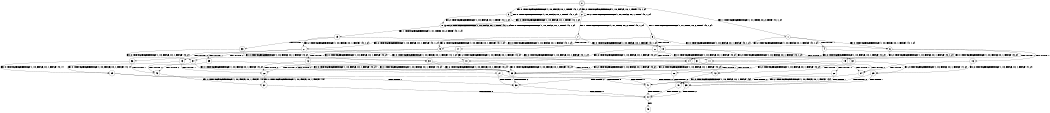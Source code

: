 digraph BCG {
size = "7, 10.5";
center = TRUE;
node [shape = circle];
0 [peripheries = 2];
0 -> 1 [label = "EX !1 !ATOMIC_EXCH_BRANCH (1, +1, TRUE, +0, 2, TRUE) !{0, 1, 2}"];
0 -> 2 [label = "EX !2 !ATOMIC_EXCH_BRANCH (1, +0, FALSE, +0, 1, TRUE) !{0, 1, 2}"];
0 -> 3 [label = "EX !0 !ATOMIC_EXCH_BRANCH (1, +0, FALSE, +0, 1, TRUE) !{0, 1, 2}"];
1 -> 4 [label = "TERMINATE !1"];
1 -> 5 [label = "EX !2 !ATOMIC_EXCH_BRANCH (1, +0, FALSE, +0, 1, FALSE) !{0, 1, 2}"];
1 -> 6 [label = "EX !0 !ATOMIC_EXCH_BRANCH (1, +0, FALSE, +0, 1, FALSE) !{0, 1, 2}"];
2 -> 7 [label = "EX !1 !ATOMIC_EXCH_BRANCH (1, +1, TRUE, +0, 2, TRUE) !{0, 1, 2}"];
2 -> 8 [label = "EX !0 !ATOMIC_EXCH_BRANCH (1, +0, FALSE, +0, 1, TRUE) !{0, 1, 2}"];
2 -> 2 [label = "EX !2 !ATOMIC_EXCH_BRANCH (1, +0, FALSE, +0, 1, TRUE) !{0, 1, 2}"];
3 -> 9 [label = "EX !1 !ATOMIC_EXCH_BRANCH (1, +1, TRUE, +0, 2, TRUE) !{0, 1, 2}"];
3 -> 8 [label = "EX !2 !ATOMIC_EXCH_BRANCH (1, +0, FALSE, +0, 1, TRUE) !{0, 1, 2}"];
3 -> 3 [label = "EX !0 !ATOMIC_EXCH_BRANCH (1, +0, FALSE, +0, 1, TRUE) !{0, 1, 2}"];
4 -> 10 [label = "EX !2 !ATOMIC_EXCH_BRANCH (1, +0, FALSE, +0, 1, FALSE) !{0, 2}"];
4 -> 11 [label = "EX !0 !ATOMIC_EXCH_BRANCH (1, +0, FALSE, +0, 1, FALSE) !{0, 2}"];
5 -> 12 [label = "TERMINATE !1"];
5 -> 13 [label = "TERMINATE !2"];
5 -> 14 [label = "EX !0 !ATOMIC_EXCH_BRANCH (1, +0, FALSE, +0, 1, FALSE) !{0, 1, 2}"];
6 -> 15 [label = "TERMINATE !1"];
6 -> 16 [label = "TERMINATE !0"];
6 -> 14 [label = "EX !2 !ATOMIC_EXCH_BRANCH (1, +0, FALSE, +0, 1, FALSE) !{0, 1, 2}"];
7 -> 17 [label = "TERMINATE !1"];
7 -> 18 [label = "EX !0 !ATOMIC_EXCH_BRANCH (1, +0, FALSE, +0, 1, FALSE) !{0, 1, 2}"];
7 -> 5 [label = "EX !2 !ATOMIC_EXCH_BRANCH (1, +0, FALSE, +0, 1, FALSE) !{0, 1, 2}"];
8 -> 19 [label = "EX !1 !ATOMIC_EXCH_BRANCH (1, +1, TRUE, +0, 2, TRUE) !{0, 1, 2}"];
8 -> 8 [label = "EX !2 !ATOMIC_EXCH_BRANCH (1, +0, FALSE, +0, 1, TRUE) !{0, 1, 2}"];
8 -> 8 [label = "EX !0 !ATOMIC_EXCH_BRANCH (1, +0, FALSE, +0, 1, TRUE) !{0, 1, 2}"];
9 -> 20 [label = "TERMINATE !1"];
9 -> 21 [label = "EX !2 !ATOMIC_EXCH_BRANCH (1, +0, FALSE, +0, 1, FALSE) !{0, 1, 2}"];
9 -> 6 [label = "EX !0 !ATOMIC_EXCH_BRANCH (1, +0, FALSE, +0, 1, FALSE) !{0, 1, 2}"];
10 -> 22 [label = "TERMINATE !2"];
10 -> 23 [label = "EX !0 !ATOMIC_EXCH_BRANCH (1, +0, FALSE, +0, 1, FALSE) !{0, 2}"];
11 -> 24 [label = "TERMINATE !0"];
11 -> 23 [label = "EX !2 !ATOMIC_EXCH_BRANCH (1, +0, FALSE, +0, 1, FALSE) !{0, 2}"];
12 -> 22 [label = "TERMINATE !2"];
12 -> 23 [label = "EX !0 !ATOMIC_EXCH_BRANCH (1, +0, FALSE, +0, 1, FALSE) !{0, 2}"];
13 -> 22 [label = "TERMINATE !1"];
13 -> 25 [label = "EX !0 !ATOMIC_EXCH_BRANCH (1, +0, FALSE, +0, 1, FALSE) !{0, 1}"];
14 -> 26 [label = "TERMINATE !1"];
14 -> 27 [label = "TERMINATE !2"];
14 -> 28 [label = "TERMINATE !0"];
15 -> 24 [label = "TERMINATE !0"];
15 -> 23 [label = "EX !2 !ATOMIC_EXCH_BRANCH (1, +0, FALSE, +0, 1, FALSE) !{0, 2}"];
16 -> 24 [label = "TERMINATE !1"];
16 -> 29 [label = "EX !2 !ATOMIC_EXCH_BRANCH (1, +0, FALSE, +0, 1, FALSE) !{1, 2}"];
17 -> 30 [label = "EX !0 !ATOMIC_EXCH_BRANCH (1, +0, FALSE, +0, 1, FALSE) !{0, 2}"];
17 -> 10 [label = "EX !2 !ATOMIC_EXCH_BRANCH (1, +0, FALSE, +0, 1, FALSE) !{0, 2}"];
18 -> 31 [label = "TERMINATE !1"];
18 -> 32 [label = "TERMINATE !0"];
18 -> 14 [label = "EX !2 !ATOMIC_EXCH_BRANCH (1, +0, FALSE, +0, 1, FALSE) !{0, 1, 2}"];
19 -> 33 [label = "TERMINATE !1"];
19 -> 21 [label = "EX !2 !ATOMIC_EXCH_BRANCH (1, +0, FALSE, +0, 1, FALSE) !{0, 1, 2}"];
19 -> 18 [label = "EX !0 !ATOMIC_EXCH_BRANCH (1, +0, FALSE, +0, 1, FALSE) !{0, 1, 2}"];
20 -> 34 [label = "EX !2 !ATOMIC_EXCH_BRANCH (1, +0, FALSE, +0, 1, FALSE) !{0, 2}"];
20 -> 11 [label = "EX !0 !ATOMIC_EXCH_BRANCH (1, +0, FALSE, +0, 1, FALSE) !{0, 2}"];
21 -> 35 [label = "TERMINATE !1"];
21 -> 36 [label = "TERMINATE !2"];
21 -> 14 [label = "EX !0 !ATOMIC_EXCH_BRANCH (1, +0, FALSE, +0, 1, FALSE) !{0, 1, 2}"];
22 -> 37 [label = "EX !0 !ATOMIC_EXCH_BRANCH (1, +0, FALSE, +0, 1, FALSE) !{0}"];
23 -> 38 [label = "TERMINATE !2"];
23 -> 39 [label = "TERMINATE !0"];
24 -> 40 [label = "EX !2 !ATOMIC_EXCH_BRANCH (1, +0, FALSE, +0, 1, FALSE) !{2}"];
25 -> 38 [label = "TERMINATE !1"];
25 -> 41 [label = "TERMINATE !0"];
26 -> 38 [label = "TERMINATE !2"];
26 -> 39 [label = "TERMINATE !0"];
27 -> 38 [label = "TERMINATE !1"];
27 -> 41 [label = "TERMINATE !0"];
28 -> 39 [label = "TERMINATE !1"];
28 -> 41 [label = "TERMINATE !2"];
29 -> 39 [label = "TERMINATE !1"];
29 -> 41 [label = "TERMINATE !2"];
30 -> 42 [label = "TERMINATE !0"];
30 -> 23 [label = "EX !2 !ATOMIC_EXCH_BRANCH (1, +0, FALSE, +0, 1, FALSE) !{0, 2}"];
31 -> 42 [label = "TERMINATE !0"];
31 -> 23 [label = "EX !2 !ATOMIC_EXCH_BRANCH (1, +0, FALSE, +0, 1, FALSE) !{0, 2}"];
32 -> 42 [label = "TERMINATE !1"];
32 -> 29 [label = "EX !2 !ATOMIC_EXCH_BRANCH (1, +0, FALSE, +0, 1, FALSE) !{1, 2}"];
33 -> 34 [label = "EX !2 !ATOMIC_EXCH_BRANCH (1, +0, FALSE, +0, 1, FALSE) !{0, 2}"];
33 -> 30 [label = "EX !0 !ATOMIC_EXCH_BRANCH (1, +0, FALSE, +0, 1, FALSE) !{0, 2}"];
34 -> 43 [label = "TERMINATE !2"];
34 -> 23 [label = "EX !0 !ATOMIC_EXCH_BRANCH (1, +0, FALSE, +0, 1, FALSE) !{0, 2}"];
35 -> 43 [label = "TERMINATE !2"];
35 -> 23 [label = "EX !0 !ATOMIC_EXCH_BRANCH (1, +0, FALSE, +0, 1, FALSE) !{0, 2}"];
36 -> 43 [label = "TERMINATE !1"];
36 -> 25 [label = "EX !0 !ATOMIC_EXCH_BRANCH (1, +0, FALSE, +0, 1, FALSE) !{0, 1}"];
37 -> 44 [label = "TERMINATE !0"];
38 -> 44 [label = "TERMINATE !0"];
39 -> 44 [label = "TERMINATE !2"];
40 -> 44 [label = "TERMINATE !2"];
41 -> 44 [label = "TERMINATE !1"];
42 -> 40 [label = "EX !2 !ATOMIC_EXCH_BRANCH (1, +0, FALSE, +0, 1, FALSE) !{2}"];
43 -> 37 [label = "EX !0 !ATOMIC_EXCH_BRANCH (1, +0, FALSE, +0, 1, FALSE) !{0}"];
44 -> 45 [label = "exit"];
}
